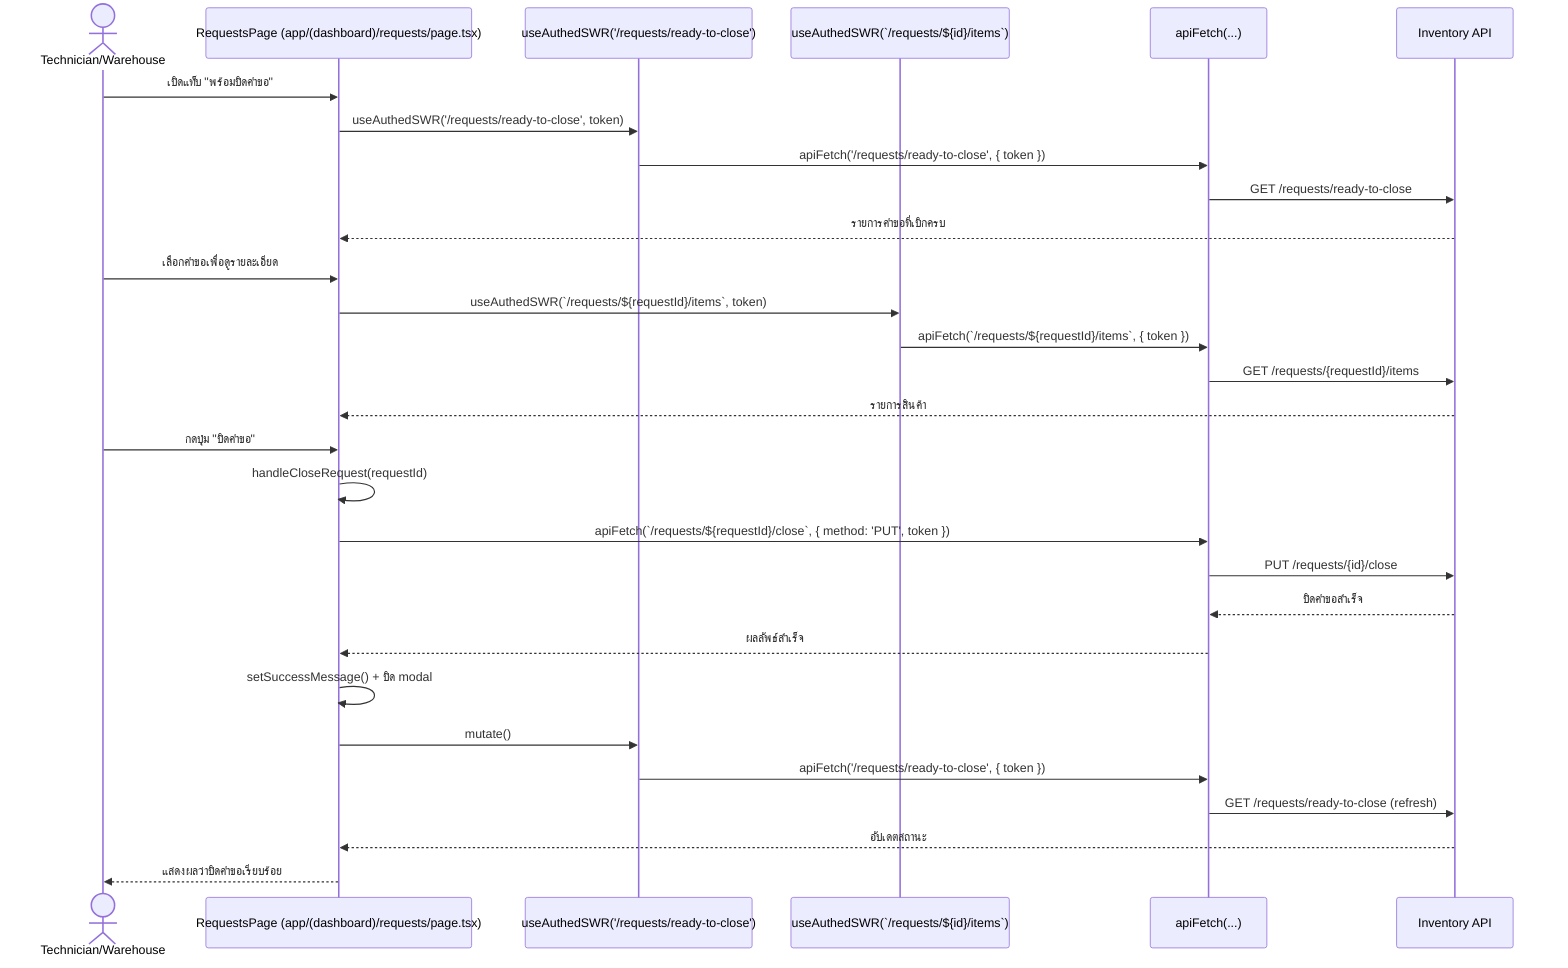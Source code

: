 sequenceDiagram
    actor Technician as Technician/Warehouse
    participant RequestsPage as RequestsPage (app/(dashboard)/requests/page.tsx)
    participant ReadyHook as useAuthedSWR('/requests/ready-to-close')
    participant ItemsHook as useAuthedSWR(`/requests/${id}/items`)
    participant ApiFetch as apiFetch(...)
    participant Backend as Inventory API

    Technician->>RequestsPage: เปิดแท็บ "พร้อมปิดคำขอ"
    RequestsPage->>ReadyHook: useAuthedSWR('/requests/ready-to-close', token)
    ReadyHook->>ApiFetch: apiFetch('/requests/ready-to-close', { token })
    ApiFetch->>Backend: GET /requests/ready-to-close
    Backend-->>RequestsPage: รายการคำขอที่เบิกครบ

    Technician->>RequestsPage: เลือกคำขอเพื่อดูรายละเอียด
    RequestsPage->>ItemsHook: useAuthedSWR(`/requests/${requestId}/items`, token)
    ItemsHook->>ApiFetch: apiFetch(`/requests/${requestId}/items`, { token })
    ApiFetch->>Backend: GET /requests/{requestId}/items
    Backend-->>RequestsPage: รายการสินค้า

    Technician->>RequestsPage: กดปุ่ม "ปิดคำขอ"
    RequestsPage->>RequestsPage: handleCloseRequest(requestId)
    RequestsPage->>ApiFetch: apiFetch(`/requests/${requestId}/close`, { method: 'PUT', token })
    ApiFetch->>Backend: PUT /requests/{id}/close
    Backend-->>ApiFetch: ปิดคำขอสำเร็จ
    ApiFetch-->>RequestsPage: ผลลัพธ์สำเร็จ
    RequestsPage->>RequestsPage: setSuccessMessage() + ปิด modal
    RequestsPage->>ReadyHook: mutate()
    ReadyHook->>ApiFetch: apiFetch('/requests/ready-to-close', { token })
    ApiFetch->>Backend: GET /requests/ready-to-close (refresh)
    Backend-->>RequestsPage: อัปเดตสถานะ
    RequestsPage-->>Technician: แสดงผลว่าปิดคำขอเรียบร้อย